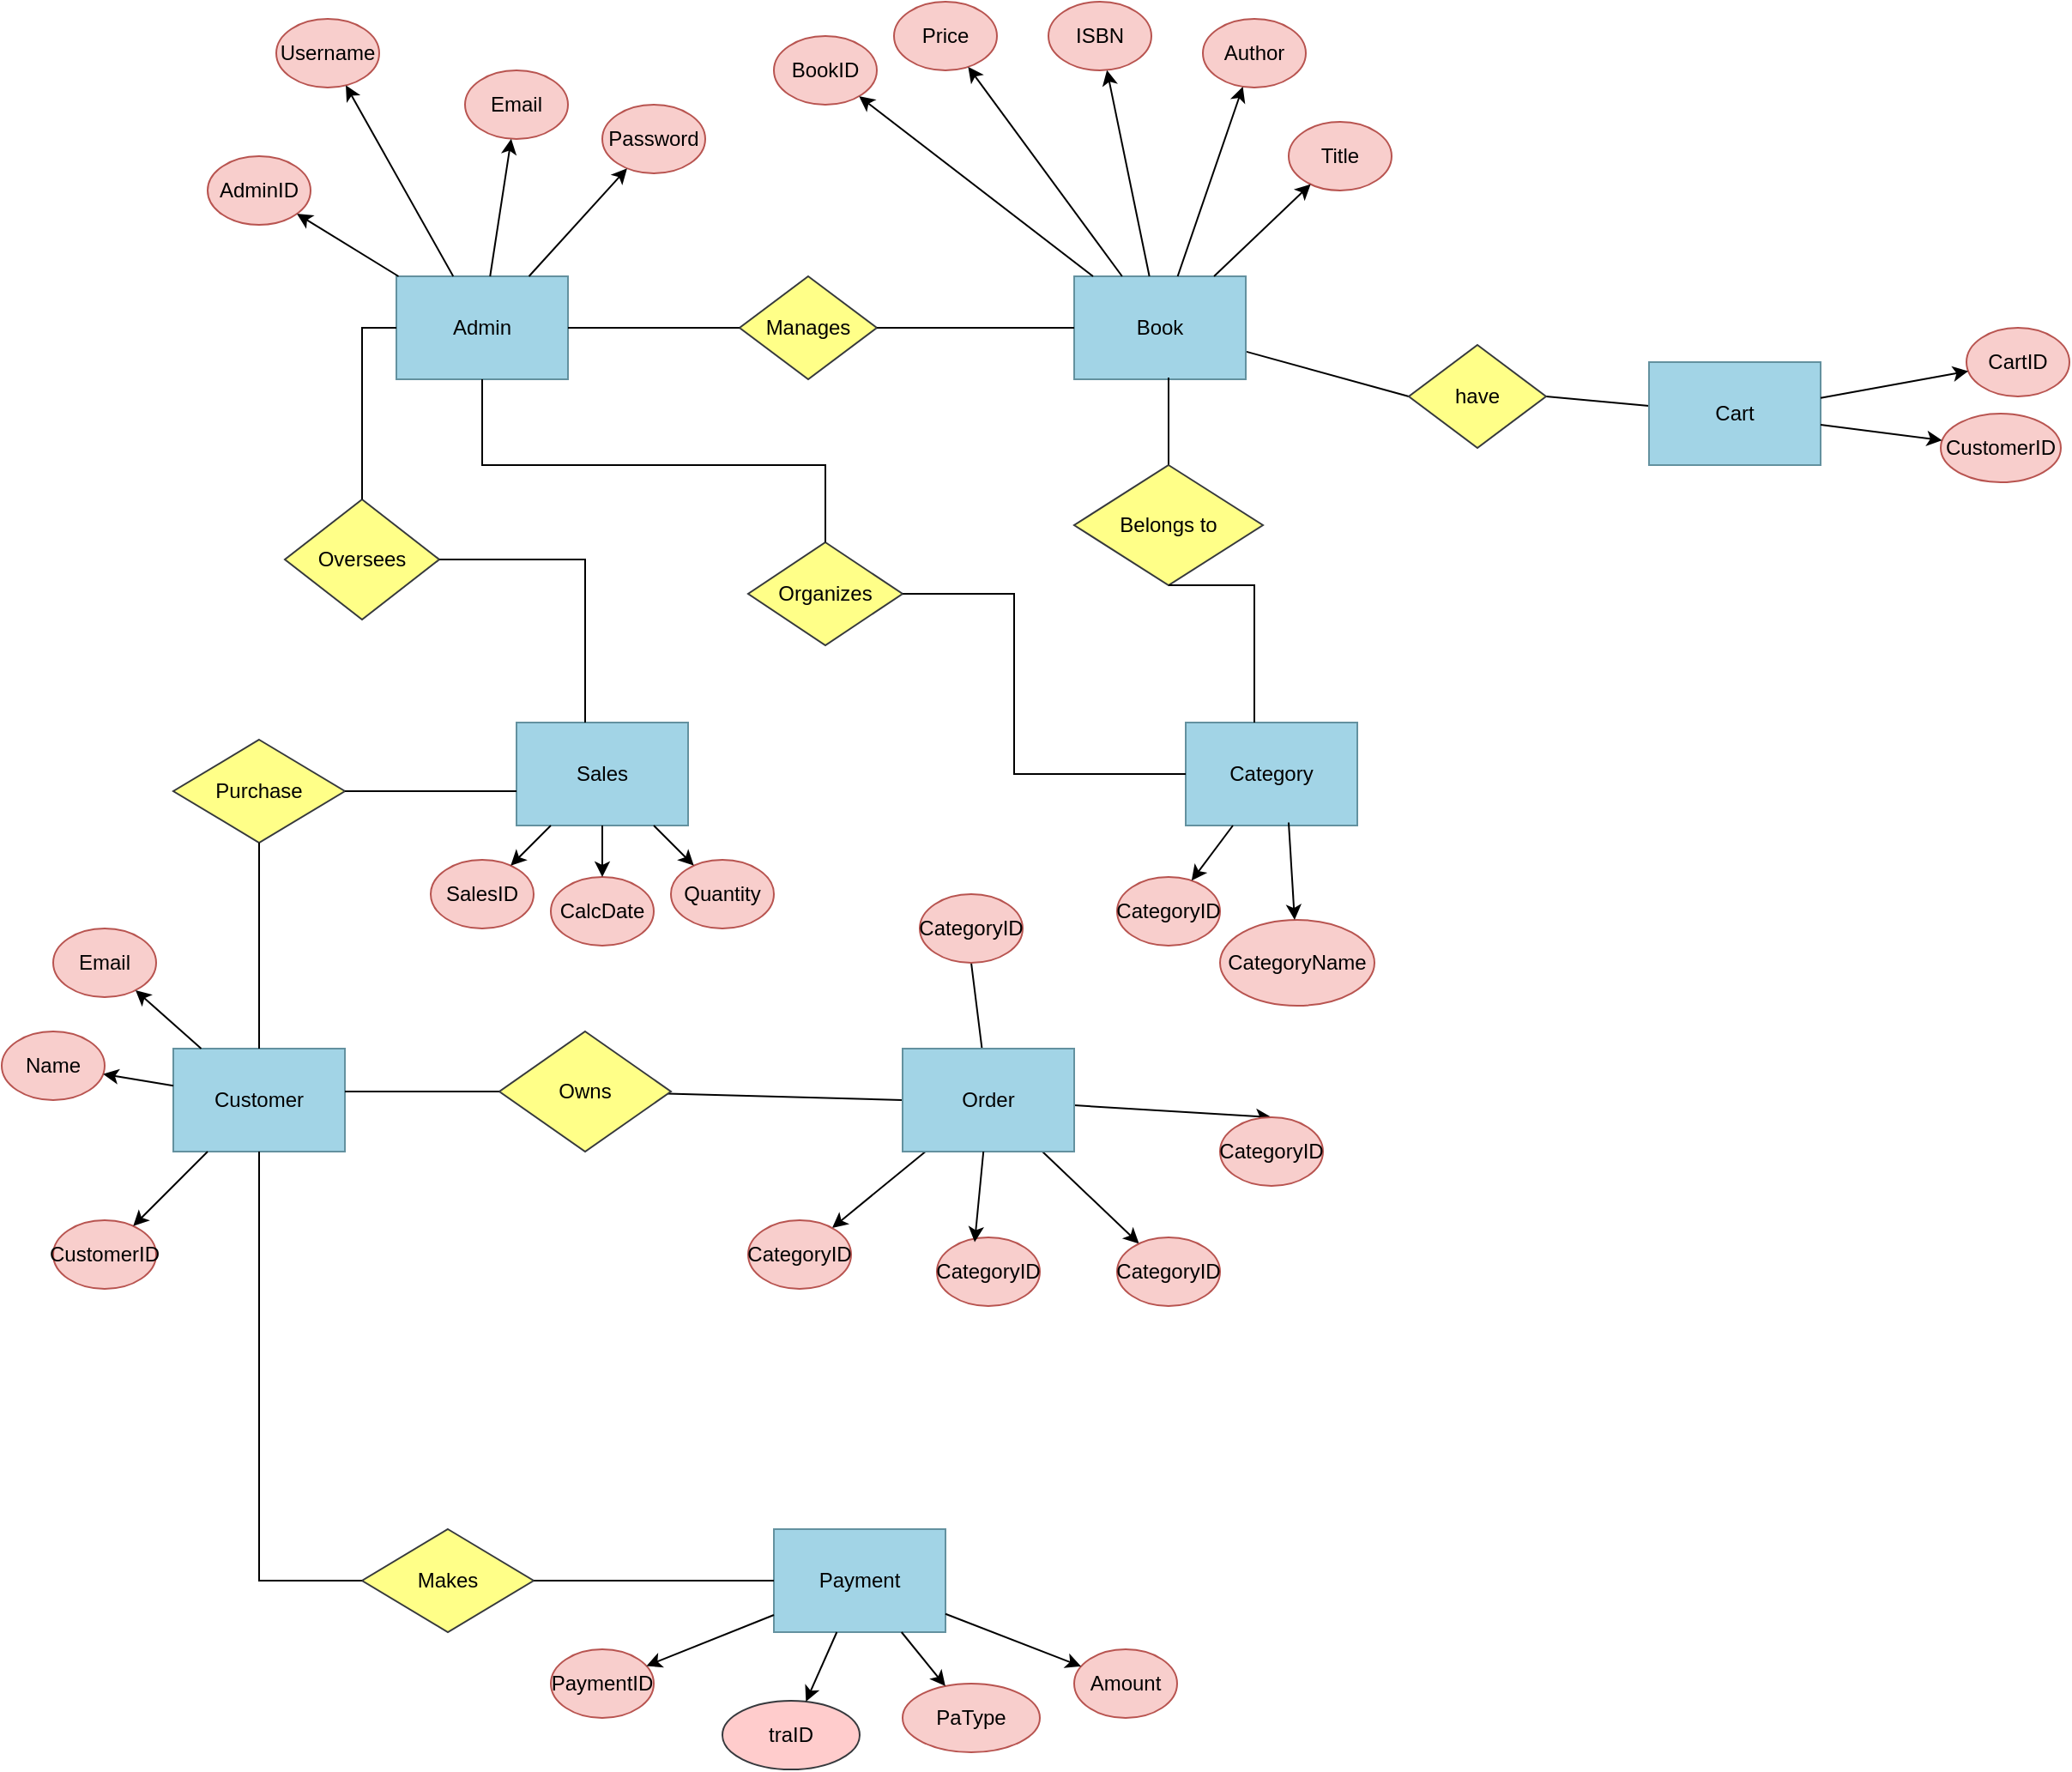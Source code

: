 <mxfile version="26.0.4">
  <diagram name="Page-1" id="3rhYrRMiB4eGqfflBsjG">
    <mxGraphModel dx="1181" dy="2136" grid="1" gridSize="10" guides="1" tooltips="1" connect="1" arrows="1" fold="1" page="1" pageScale="1" pageWidth="980" pageHeight="1390" math="0" shadow="0">
      <root>
        <mxCell id="0" />
        <mxCell id="1" parent="0" />
        <mxCell id="0rolewgUnkRtEiROL6Xr-1" value="Admin" style="rounded=0;whiteSpace=wrap;html=1;fillColor=#a2d4e6;strokeColor=#63919f;" parent="1" vertex="1">
          <mxGeometry x="450" y="-230" width="100" height="60" as="geometry" />
        </mxCell>
        <mxCell id="0rolewgUnkRtEiROL6Xr-2" value="AdminID" style="ellipse;whiteSpace=wrap;html=1;fillColor=#f8cecc;strokeColor=#b85450;" parent="1" vertex="1">
          <mxGeometry x="340" y="-300" width="60" height="40" as="geometry" />
        </mxCell>
        <mxCell id="0rolewgUnkRtEiROL6Xr-3" parent="1" source="0rolewgUnkRtEiROL6Xr-1" target="0rolewgUnkRtEiROL6Xr-2" edge="1">
          <mxGeometry relative="1" as="geometry" />
        </mxCell>
        <mxCell id="0rolewgUnkRtEiROL6Xr-4" value="Username" style="ellipse;whiteSpace=wrap;html=1;fillColor=#f8cecc;strokeColor=#b85450;" parent="1" vertex="1">
          <mxGeometry x="380" y="-380" width="60" height="40" as="geometry" />
        </mxCell>
        <mxCell id="0rolewgUnkRtEiROL6Xr-5" parent="1" source="0rolewgUnkRtEiROL6Xr-1" target="0rolewgUnkRtEiROL6Xr-4" edge="1">
          <mxGeometry relative="1" as="geometry" />
        </mxCell>
        <mxCell id="0rolewgUnkRtEiROL6Xr-6" value="Email" style="ellipse;whiteSpace=wrap;html=1;fillColor=#f8cecc;strokeColor=#b85450;" parent="1" vertex="1">
          <mxGeometry x="490" y="-350" width="60" height="40" as="geometry" />
        </mxCell>
        <mxCell id="0rolewgUnkRtEiROL6Xr-7" parent="1" source="0rolewgUnkRtEiROL6Xr-1" target="0rolewgUnkRtEiROL6Xr-6" edge="1">
          <mxGeometry relative="1" as="geometry" />
        </mxCell>
        <mxCell id="0rolewgUnkRtEiROL6Xr-8" value="Password" style="ellipse;whiteSpace=wrap;html=1;fillColor=#f8cecc;strokeColor=#b85450;" parent="1" vertex="1">
          <mxGeometry x="570" y="-330" width="60" height="40" as="geometry" />
        </mxCell>
        <mxCell id="0rolewgUnkRtEiROL6Xr-9" parent="1" source="0rolewgUnkRtEiROL6Xr-1" target="0rolewgUnkRtEiROL6Xr-8" edge="1">
          <mxGeometry relative="1" as="geometry" />
        </mxCell>
        <mxCell id="0rolewgUnkRtEiROL6Xr-10" value="Manages" style="rhombus;whiteSpace=wrap;html=1;fillColor=#ffff88;strokeColor=#36393d;" parent="1" vertex="1">
          <mxGeometry x="650" y="-230" width="80" height="60" as="geometry" />
        </mxCell>
        <mxCell id="0rolewgUnkRtEiROL6Xr-11" value="Category" style="rounded=0;whiteSpace=wrap;html=1;fillColor=#a2d4e6;strokeColor=#63919f;" parent="1" vertex="1">
          <mxGeometry x="910" y="30" width="100" height="60" as="geometry" />
        </mxCell>
        <mxCell id="0rolewgUnkRtEiROL6Xr-12" value="CategoryID" style="ellipse;whiteSpace=wrap;html=1;fillColor=#f8cecc;strokeColor=#b85450;" parent="1" vertex="1">
          <mxGeometry x="870" y="120" width="60" height="40" as="geometry" />
        </mxCell>
        <mxCell id="0rolewgUnkRtEiROL6Xr-13" parent="1" source="0rolewgUnkRtEiROL6Xr-11" target="0rolewgUnkRtEiROL6Xr-12" edge="1">
          <mxGeometry relative="1" as="geometry" />
        </mxCell>
        <mxCell id="0rolewgUnkRtEiROL6Xr-14" value="CategoryName" style="ellipse;whiteSpace=wrap;html=1;fillColor=#f8cecc;strokeColor=#b85450;" parent="1" vertex="1">
          <mxGeometry x="930" y="145" width="90" height="50" as="geometry" />
        </mxCell>
        <mxCell id="0rolewgUnkRtEiROL6Xr-15" style="exitX=0.6;exitY=0.971;exitDx=0;exitDy=0;exitPerimeter=0;" parent="1" source="0rolewgUnkRtEiROL6Xr-11" target="0rolewgUnkRtEiROL6Xr-14" edge="1">
          <mxGeometry relative="1" as="geometry">
            <mxPoint x="1000" y="211" as="sourcePoint" />
          </mxGeometry>
        </mxCell>
        <mxCell id="0gAxfDzyQAuVlfRYsMav-8" style="rounded=0;orthogonalLoop=1;jettySize=auto;html=1;entryX=0;entryY=0.5;entryDx=0;entryDy=0;endArrow=none;endFill=0;" edge="1" parent="1" source="0rolewgUnkRtEiROL6Xr-16" target="0gAxfDzyQAuVlfRYsMav-7">
          <mxGeometry relative="1" as="geometry" />
        </mxCell>
        <mxCell id="0rolewgUnkRtEiROL6Xr-16" value="Book" style="rounded=0;whiteSpace=wrap;html=1;fillColor=#a2d4e6;strokeColor=#63919f;" parent="1" vertex="1">
          <mxGeometry x="845" y="-230" width="100" height="60" as="geometry" />
        </mxCell>
        <mxCell id="0rolewgUnkRtEiROL6Xr-17" value="BookID" style="ellipse;whiteSpace=wrap;html=1;fillColor=#f8cecc;strokeColor=#b85450;" parent="1" vertex="1">
          <mxGeometry x="670" y="-370" width="60" height="40" as="geometry" />
        </mxCell>
        <mxCell id="0rolewgUnkRtEiROL6Xr-18" parent="1" source="0rolewgUnkRtEiROL6Xr-16" target="0rolewgUnkRtEiROL6Xr-17" edge="1">
          <mxGeometry relative="1" as="geometry" />
        </mxCell>
        <mxCell id="0rolewgUnkRtEiROL6Xr-19" value="Title" style="ellipse;whiteSpace=wrap;html=1;fillColor=#f8cecc;strokeColor=#b85450;" parent="1" vertex="1">
          <mxGeometry x="970" y="-320" width="60" height="40" as="geometry" />
        </mxCell>
        <mxCell id="0rolewgUnkRtEiROL6Xr-20" parent="1" source="0rolewgUnkRtEiROL6Xr-16" target="0rolewgUnkRtEiROL6Xr-19" edge="1">
          <mxGeometry relative="1" as="geometry" />
        </mxCell>
        <mxCell id="0rolewgUnkRtEiROL6Xr-21" value="ISBN" style="ellipse;whiteSpace=wrap;html=1;fillColor=#f8cecc;strokeColor=#b85450;" parent="1" vertex="1">
          <mxGeometry x="830" y="-390" width="60" height="40" as="geometry" />
        </mxCell>
        <mxCell id="0rolewgUnkRtEiROL6Xr-22" parent="1" source="0rolewgUnkRtEiROL6Xr-16" target="0rolewgUnkRtEiROL6Xr-21" edge="1">
          <mxGeometry relative="1" as="geometry" />
        </mxCell>
        <mxCell id="0rolewgUnkRtEiROL6Xr-23" value="Price" style="ellipse;whiteSpace=wrap;html=1;fillColor=#f8cecc;strokeColor=#b85450;" parent="1" vertex="1">
          <mxGeometry x="740" y="-390" width="60" height="40" as="geometry" />
        </mxCell>
        <mxCell id="0rolewgUnkRtEiROL6Xr-24" parent="1" source="0rolewgUnkRtEiROL6Xr-16" target="0rolewgUnkRtEiROL6Xr-23" edge="1">
          <mxGeometry relative="1" as="geometry" />
        </mxCell>
        <mxCell id="0rolewgUnkRtEiROL6Xr-25" value="Author" style="ellipse;whiteSpace=wrap;html=1;fillColor=#f8cecc;strokeColor=#b85450;" parent="1" vertex="1">
          <mxGeometry x="920" y="-380" width="60" height="40" as="geometry" />
        </mxCell>
        <mxCell id="0rolewgUnkRtEiROL6Xr-26" parent="1" source="0rolewgUnkRtEiROL6Xr-16" target="0rolewgUnkRtEiROL6Xr-25" edge="1">
          <mxGeometry relative="1" as="geometry" />
        </mxCell>
        <mxCell id="0rolewgUnkRtEiROL6Xr-27" value="Payment" style="rounded=0;whiteSpace=wrap;html=1;fillColor=#a2d4e6;strokeColor=#63919f;" parent="1" vertex="1">
          <mxGeometry x="670" y="500" width="100" height="60" as="geometry" />
        </mxCell>
        <mxCell id="0rolewgUnkRtEiROL6Xr-28" value="PaymentID" style="ellipse;whiteSpace=wrap;html=1;fillColor=#f8cecc;strokeColor=#b85450;" parent="1" vertex="1">
          <mxGeometry x="540" y="570" width="60" height="40" as="geometry" />
        </mxCell>
        <mxCell id="0rolewgUnkRtEiROL6Xr-29" parent="1" source="0rolewgUnkRtEiROL6Xr-27" target="0rolewgUnkRtEiROL6Xr-28" edge="1">
          <mxGeometry relative="1" as="geometry" />
        </mxCell>
        <mxCell id="0rolewgUnkRtEiROL6Xr-30" value="Amount" style="ellipse;whiteSpace=wrap;html=1;fillColor=#f8cecc;strokeColor=#b85450;" parent="1" vertex="1">
          <mxGeometry x="845" y="570" width="60" height="40" as="geometry" />
        </mxCell>
        <mxCell id="0rolewgUnkRtEiROL6Xr-31" parent="1" source="0rolewgUnkRtEiROL6Xr-27" target="0rolewgUnkRtEiROL6Xr-30" edge="1">
          <mxGeometry relative="1" as="geometry" />
        </mxCell>
        <mxCell id="0rolewgUnkRtEiROL6Xr-32" value="PaType" style="ellipse;whiteSpace=wrap;html=1;fillColor=#f8cecc;strokeColor=#b85450;" parent="1" vertex="1">
          <mxGeometry x="745" y="590" width="80" height="40" as="geometry" />
        </mxCell>
        <mxCell id="0rolewgUnkRtEiROL6Xr-33" parent="1" source="0rolewgUnkRtEiROL6Xr-27" target="0rolewgUnkRtEiROL6Xr-32" edge="1">
          <mxGeometry relative="1" as="geometry" />
        </mxCell>
        <mxCell id="0rolewgUnkRtEiROL6Xr-34" value="traID" style="ellipse;whiteSpace=wrap;html=1;fillColor=#ffcccc;strokeColor=#36393d;" parent="1" vertex="1">
          <mxGeometry x="640" y="600" width="80" height="40" as="geometry" />
        </mxCell>
        <mxCell id="0rolewgUnkRtEiROL6Xr-35" parent="1" source="0rolewgUnkRtEiROL6Xr-27" target="0rolewgUnkRtEiROL6Xr-34" edge="1">
          <mxGeometry relative="1" as="geometry" />
        </mxCell>
        <mxCell id="0rolewgUnkRtEiROL6Xr-41" value="Sales" style="rounded=0;whiteSpace=wrap;html=1;fillColor=#a2d4e6;strokeColor=#63919f;" parent="1" vertex="1">
          <mxGeometry x="520" y="30" width="100" height="60" as="geometry" />
        </mxCell>
        <mxCell id="0rolewgUnkRtEiROL6Xr-42" value="SalesID" style="ellipse;whiteSpace=wrap;html=1;fillColor=#f8cecc;strokeColor=#b85450;" parent="1" vertex="1">
          <mxGeometry x="470" y="110" width="60" height="40" as="geometry" />
        </mxCell>
        <mxCell id="0rolewgUnkRtEiROL6Xr-43" parent="1" source="0rolewgUnkRtEiROL6Xr-41" target="0rolewgUnkRtEiROL6Xr-42" edge="1">
          <mxGeometry relative="1" as="geometry" />
        </mxCell>
        <mxCell id="0rolewgUnkRtEiROL6Xr-44" value="Quantity" style="ellipse;whiteSpace=wrap;html=1;fillColor=#f8cecc;strokeColor=#b85450;" parent="1" vertex="1">
          <mxGeometry x="610" y="110" width="60" height="40" as="geometry" />
        </mxCell>
        <mxCell id="0rolewgUnkRtEiROL6Xr-45" parent="1" source="0rolewgUnkRtEiROL6Xr-41" target="0rolewgUnkRtEiROL6Xr-44" edge="1">
          <mxGeometry relative="1" as="geometry" />
        </mxCell>
        <mxCell id="0rolewgUnkRtEiROL6Xr-46" value="CalcDate" style="ellipse;whiteSpace=wrap;html=1;fillColor=#f8cecc;strokeColor=#b85450;" parent="1" vertex="1">
          <mxGeometry x="540" y="120" width="60" height="40" as="geometry" />
        </mxCell>
        <mxCell id="0rolewgUnkRtEiROL6Xr-47" parent="1" source="0rolewgUnkRtEiROL6Xr-41" target="0rolewgUnkRtEiROL6Xr-46" edge="1">
          <mxGeometry relative="1" as="geometry" />
        </mxCell>
        <mxCell id="0rolewgUnkRtEiROL6Xr-48" value="Customer" style="rounded=0;whiteSpace=wrap;html=1;fillColor=#a2d4e6;strokeColor=#63919f;" parent="1" vertex="1">
          <mxGeometry x="320" y="220" width="100" height="60" as="geometry" />
        </mxCell>
        <mxCell id="0rolewgUnkRtEiROL6Xr-49" value="CustomerID" style="ellipse;whiteSpace=wrap;html=1;fillColor=#f8cecc;strokeColor=#b85450;" parent="1" vertex="1">
          <mxGeometry x="250" y="320" width="60" height="40" as="geometry" />
        </mxCell>
        <mxCell id="0rolewgUnkRtEiROL6Xr-50" parent="1" source="0rolewgUnkRtEiROL6Xr-48" target="0rolewgUnkRtEiROL6Xr-49" edge="1">
          <mxGeometry relative="1" as="geometry" />
        </mxCell>
        <mxCell id="0rolewgUnkRtEiROL6Xr-51" value="Name" style="ellipse;whiteSpace=wrap;html=1;fillColor=#f8cecc;strokeColor=#b85450;" parent="1" vertex="1">
          <mxGeometry x="220" y="210" width="60" height="40" as="geometry" />
        </mxCell>
        <mxCell id="0rolewgUnkRtEiROL6Xr-52" parent="1" source="0rolewgUnkRtEiROL6Xr-48" target="0rolewgUnkRtEiROL6Xr-51" edge="1">
          <mxGeometry relative="1" as="geometry" />
        </mxCell>
        <mxCell id="0rolewgUnkRtEiROL6Xr-53" value="Email" style="ellipse;whiteSpace=wrap;html=1;fillColor=#f8cecc;strokeColor=#b85450;" parent="1" vertex="1">
          <mxGeometry x="250" y="150" width="60" height="40" as="geometry" />
        </mxCell>
        <mxCell id="0rolewgUnkRtEiROL6Xr-54" parent="1" source="0rolewgUnkRtEiROL6Xr-48" target="0rolewgUnkRtEiROL6Xr-53" edge="1">
          <mxGeometry relative="1" as="geometry" />
        </mxCell>
        <mxCell id="0rolewgUnkRtEiROL6Xr-55" value="" style="endArrow=none;html=1;rounded=0;" parent="1" edge="1">
          <mxGeometry width="50" height="50" relative="1" as="geometry">
            <mxPoint x="900" y="-120" as="sourcePoint" />
            <mxPoint x="900" y="-171" as="targetPoint" />
          </mxGeometry>
        </mxCell>
        <mxCell id="0rolewgUnkRtEiROL6Xr-56" value="" style="rhombus;whiteSpace=wrap;html=1;fillColor=#ffff88;strokeColor=#36393d;" parent="1" vertex="1">
          <mxGeometry x="845" y="-120" width="110" height="70" as="geometry" />
        </mxCell>
        <mxCell id="0rolewgUnkRtEiROL6Xr-57" value="" style="endArrow=none;html=1;rounded=0;exitX=0.4;exitY=0;exitDx=0;exitDy=0;exitPerimeter=0;" parent="1" source="0rolewgUnkRtEiROL6Xr-11" edge="1">
          <mxGeometry width="50" height="50" relative="1" as="geometry">
            <mxPoint x="530" y="-20" as="sourcePoint" />
            <mxPoint x="900" y="-50" as="targetPoint" />
            <Array as="points">
              <mxPoint x="950" y="-50" />
            </Array>
          </mxGeometry>
        </mxCell>
        <mxCell id="0rolewgUnkRtEiROL6Xr-58" value="Belongs to" style="text;html=1;align=center;verticalAlign=middle;whiteSpace=wrap;rounded=0;fillColor=none;strokeColor=none;glass=0;gradientColor=none;" parent="1" vertex="1">
          <mxGeometry x="870" y="-100" width="60" height="30" as="geometry" />
        </mxCell>
        <mxCell id="0gAxfDzyQAuVlfRYsMav-15" style="rounded=0;orthogonalLoop=1;jettySize=auto;html=1;entryX=0;entryY=0.5;entryDx=0;entryDy=0;endArrow=none;endFill=0;" edge="1" parent="1" source="0rolewgUnkRtEiROL6Xr-59" target="0gAxfDzyQAuVlfRYsMav-11">
          <mxGeometry relative="1" as="geometry">
            <mxPoint x="740" y="245" as="targetPoint" />
          </mxGeometry>
        </mxCell>
        <mxCell id="0rolewgUnkRtEiROL6Xr-59" value="" style="rhombus;whiteSpace=wrap;html=1;fillColor=#ffff88;strokeColor=#36393d;" parent="1" vertex="1">
          <mxGeometry x="510" y="210" width="100" height="70" as="geometry" />
        </mxCell>
        <mxCell id="0rolewgUnkRtEiROL6Xr-60" value="Owns" style="text;html=1;align=center;verticalAlign=middle;whiteSpace=wrap;rounded=0;" parent="1" vertex="1">
          <mxGeometry x="530" y="230" width="60" height="30" as="geometry" />
        </mxCell>
        <mxCell id="0rolewgUnkRtEiROL6Xr-61" value="" style="endArrow=none;html=1;rounded=0;entryX=0;entryY=0.5;entryDx=0;entryDy=0;exitX=1;exitY=0.5;exitDx=0;exitDy=0;" parent="1" source="0rolewgUnkRtEiROL6Xr-10" target="0rolewgUnkRtEiROL6Xr-16" edge="1">
          <mxGeometry width="50" height="50" relative="1" as="geometry">
            <mxPoint x="390" y="-160" as="sourcePoint" />
            <mxPoint x="440" y="-210" as="targetPoint" />
          </mxGeometry>
        </mxCell>
        <mxCell id="0rolewgUnkRtEiROL6Xr-62" value="" style="endArrow=none;html=1;rounded=0;entryX=1;entryY=0.5;entryDx=0;entryDy=0;exitX=0;exitY=0.5;exitDx=0;exitDy=0;" parent="1" source="0rolewgUnkRtEiROL6Xr-10" target="0rolewgUnkRtEiROL6Xr-1" edge="1">
          <mxGeometry width="50" height="50" relative="1" as="geometry">
            <mxPoint x="480" y="-200" as="sourcePoint" />
            <mxPoint x="430" y="-250" as="targetPoint" />
            <Array as="points">
              <mxPoint x="590" y="-200" />
            </Array>
          </mxGeometry>
        </mxCell>
        <mxCell id="0rolewgUnkRtEiROL6Xr-64" value="" style="endArrow=none;html=1;rounded=0;entryX=0;entryY=0.5;entryDx=0;entryDy=0;" parent="1" target="0rolewgUnkRtEiROL6Xr-59" edge="1">
          <mxGeometry width="50" height="50" relative="1" as="geometry">
            <mxPoint x="420" y="245" as="sourcePoint" />
            <mxPoint x="510" y="110" as="targetPoint" />
          </mxGeometry>
        </mxCell>
        <mxCell id="0rolewgUnkRtEiROL6Xr-69" value="" style="rhombus;whiteSpace=wrap;html=1;fillColor=#ffff88;strokeColor=#36393d;" parent="1" vertex="1">
          <mxGeometry x="385" y="-100" width="90" height="70" as="geometry" />
        </mxCell>
        <mxCell id="0rolewgUnkRtEiROL6Xr-70" value="Oversees" style="text;html=1;align=center;verticalAlign=middle;whiteSpace=wrap;rounded=0;" parent="1" vertex="1">
          <mxGeometry x="400" y="-80" width="60" height="30" as="geometry" />
        </mxCell>
        <mxCell id="0rolewgUnkRtEiROL6Xr-71" value="" style="endArrow=none;html=1;rounded=0;entryX=0;entryY=0.5;entryDx=0;entryDy=0;exitX=0.5;exitY=0;exitDx=0;exitDy=0;" parent="1" source="0rolewgUnkRtEiROL6Xr-69" target="0rolewgUnkRtEiROL6Xr-1" edge="1">
          <mxGeometry width="50" height="50" relative="1" as="geometry">
            <mxPoint x="540" y="50" as="sourcePoint" />
            <mxPoint x="590" as="targetPoint" />
            <Array as="points">
              <mxPoint x="430" y="-200" />
            </Array>
          </mxGeometry>
        </mxCell>
        <mxCell id="0rolewgUnkRtEiROL6Xr-72" value="" style="endArrow=none;html=1;rounded=0;entryX=1;entryY=0.5;entryDx=0;entryDy=0;exitX=0.4;exitY=0;exitDx=0;exitDy=0;exitPerimeter=0;" parent="1" source="0rolewgUnkRtEiROL6Xr-41" target="0rolewgUnkRtEiROL6Xr-69" edge="1">
          <mxGeometry width="50" height="50" relative="1" as="geometry">
            <mxPoint x="560" y="40" as="sourcePoint" />
            <mxPoint x="570" y="-10" as="targetPoint" />
            <Array as="points">
              <mxPoint x="560" y="-65" />
            </Array>
          </mxGeometry>
        </mxCell>
        <mxCell id="0rolewgUnkRtEiROL6Xr-77" value="" style="rhombus;whiteSpace=wrap;html=1;fillColor=#ffff88;strokeColor=#36393d;" parent="1" vertex="1">
          <mxGeometry x="320" y="40" width="100" height="60" as="geometry" />
        </mxCell>
        <mxCell id="0rolewgUnkRtEiROL6Xr-78" value="" style="endArrow=none;html=1;rounded=0;exitX=1;exitY=0.5;exitDx=0;exitDy=0;" parent="1" source="0rolewgUnkRtEiROL6Xr-77" edge="1">
          <mxGeometry width="50" height="50" relative="1" as="geometry">
            <mxPoint x="730" y="120" as="sourcePoint" />
            <mxPoint x="520" y="70" as="targetPoint" />
          </mxGeometry>
        </mxCell>
        <mxCell id="0rolewgUnkRtEiROL6Xr-79" value="" style="endArrow=none;html=1;rounded=0;exitX=0.5;exitY=0;exitDx=0;exitDy=0;entryX=0.5;entryY=1;entryDx=0;entryDy=0;" parent="1" source="0rolewgUnkRtEiROL6Xr-48" target="0rolewgUnkRtEiROL6Xr-77" edge="1">
          <mxGeometry width="50" height="50" relative="1" as="geometry">
            <mxPoint x="730" y="120" as="sourcePoint" />
            <mxPoint x="780" y="70" as="targetPoint" />
          </mxGeometry>
        </mxCell>
        <mxCell id="0rolewgUnkRtEiROL6Xr-80" value="Purchase" style="text;html=1;align=center;verticalAlign=middle;whiteSpace=wrap;rounded=0;" parent="1" vertex="1">
          <mxGeometry x="340" y="55" width="60" height="30" as="geometry" />
        </mxCell>
        <mxCell id="0rolewgUnkRtEiROL6Xr-81" value="" style="rhombus;whiteSpace=wrap;html=1;fillColor=#ffff88;strokeColor=#36393d;" parent="1" vertex="1">
          <mxGeometry x="430" y="500" width="100" height="60" as="geometry" />
        </mxCell>
        <mxCell id="0rolewgUnkRtEiROL6Xr-82" value="Makes" style="text;html=1;align=center;verticalAlign=middle;whiteSpace=wrap;rounded=0;" parent="1" vertex="1">
          <mxGeometry x="450" y="515" width="60" height="30" as="geometry" />
        </mxCell>
        <mxCell id="0rolewgUnkRtEiROL6Xr-83" value="" style="endArrow=none;html=1;rounded=0;entryX=0;entryY=0.5;entryDx=0;entryDy=0;exitX=1;exitY=0.5;exitDx=0;exitDy=0;" parent="1" source="0rolewgUnkRtEiROL6Xr-81" target="0rolewgUnkRtEiROL6Xr-27" edge="1">
          <mxGeometry width="50" height="50" relative="1" as="geometry">
            <mxPoint x="610" y="420" as="sourcePoint" />
            <mxPoint x="660" y="370" as="targetPoint" />
          </mxGeometry>
        </mxCell>
        <mxCell id="0rolewgUnkRtEiROL6Xr-84" value="" style="endArrow=none;html=1;rounded=0;exitX=0.5;exitY=1;exitDx=0;exitDy=0;entryX=0;entryY=0.5;entryDx=0;entryDy=0;" parent="1" source="0rolewgUnkRtEiROL6Xr-48" target="0rolewgUnkRtEiROL6Xr-81" edge="1">
          <mxGeometry width="50" height="50" relative="1" as="geometry">
            <mxPoint x="610" y="420" as="sourcePoint" />
            <mxPoint x="660" y="370" as="targetPoint" />
            <Array as="points">
              <mxPoint x="370" y="530" />
            </Array>
          </mxGeometry>
        </mxCell>
        <mxCell id="0rolewgUnkRtEiROL6Xr-85" value="" style="rhombus;whiteSpace=wrap;html=1;fillColor=#ffff88;strokeColor=#36393d;" parent="1" vertex="1">
          <mxGeometry x="655" y="-75" width="90" height="60" as="geometry" />
        </mxCell>
        <mxCell id="0rolewgUnkRtEiROL6Xr-86" value="" style="endArrow=none;html=1;rounded=0;entryX=1;entryY=0.5;entryDx=0;entryDy=0;exitX=0;exitY=0.5;exitDx=0;exitDy=0;" parent="1" source="0rolewgUnkRtEiROL6Xr-11" target="0rolewgUnkRtEiROL6Xr-85" edge="1">
          <mxGeometry width="50" height="50" relative="1" as="geometry">
            <mxPoint x="760" y="140" as="sourcePoint" />
            <mxPoint x="810" y="90" as="targetPoint" />
            <Array as="points">
              <mxPoint x="810" y="60" />
              <mxPoint x="810" y="-45" />
            </Array>
          </mxGeometry>
        </mxCell>
        <mxCell id="0rolewgUnkRtEiROL6Xr-87" value="" style="endArrow=none;html=1;rounded=0;exitX=0.5;exitY=1;exitDx=0;exitDy=0;entryX=0.5;entryY=0;entryDx=0;entryDy=0;" parent="1" source="0rolewgUnkRtEiROL6Xr-1" target="0rolewgUnkRtEiROL6Xr-85" edge="1">
          <mxGeometry width="50" height="50" relative="1" as="geometry">
            <mxPoint x="750" y="190" as="sourcePoint" />
            <mxPoint x="700" y="-120" as="targetPoint" />
            <Array as="points">
              <mxPoint x="500" y="-120" />
              <mxPoint x="700" y="-120" />
            </Array>
          </mxGeometry>
        </mxCell>
        <mxCell id="0rolewgUnkRtEiROL6Xr-88" value="Organizes" style="text;html=1;align=center;verticalAlign=middle;whiteSpace=wrap;rounded=0;" parent="1" vertex="1">
          <mxGeometry x="670" y="-60" width="60" height="30" as="geometry" />
        </mxCell>
        <mxCell id="0gAxfDzyQAuVlfRYsMav-9" style="rounded=0;orthogonalLoop=1;jettySize=auto;html=1;entryX=1;entryY=0.5;entryDx=0;entryDy=0;curved=1;strokeColor=default;endArrow=none;endFill=0;" edge="1" parent="1" source="0gAxfDzyQAuVlfRYsMav-1" target="0gAxfDzyQAuVlfRYsMav-7">
          <mxGeometry relative="1" as="geometry" />
        </mxCell>
        <mxCell id="0gAxfDzyQAuVlfRYsMav-1" value="Cart" style="rounded=0;whiteSpace=wrap;html=1;fillColor=#a2d4e6;strokeColor=#63919f;" vertex="1" parent="1">
          <mxGeometry x="1180" y="-180" width="100" height="60" as="geometry" />
        </mxCell>
        <mxCell id="0gAxfDzyQAuVlfRYsMav-2" value="CartID" style="ellipse;whiteSpace=wrap;html=1;fillColor=#f8cecc;strokeColor=#b85450;" vertex="1" parent="1">
          <mxGeometry x="1365" y="-200" width="60" height="40" as="geometry" />
        </mxCell>
        <mxCell id="0gAxfDzyQAuVlfRYsMav-3" edge="1" parent="1" source="0gAxfDzyQAuVlfRYsMav-1" target="0gAxfDzyQAuVlfRYsMav-2">
          <mxGeometry relative="1" as="geometry" />
        </mxCell>
        <mxCell id="0gAxfDzyQAuVlfRYsMav-4" value="CustomerID" style="ellipse;whiteSpace=wrap;html=1;fillColor=#f8cecc;strokeColor=#b85450;" vertex="1" parent="1">
          <mxGeometry x="1350" y="-150" width="70" height="40" as="geometry" />
        </mxCell>
        <mxCell id="0gAxfDzyQAuVlfRYsMav-5" edge="1" parent="1" source="0gAxfDzyQAuVlfRYsMav-1" target="0gAxfDzyQAuVlfRYsMav-4">
          <mxGeometry relative="1" as="geometry" />
        </mxCell>
        <mxCell id="0gAxfDzyQAuVlfRYsMav-7" value="have" style="rhombus;whiteSpace=wrap;html=1;fillColor=#ffff88;strokeColor=#36393d;" vertex="1" parent="1">
          <mxGeometry x="1040" y="-190" width="80" height="60" as="geometry" />
        </mxCell>
        <mxCell id="0gAxfDzyQAuVlfRYsMav-24" style="rounded=0;orthogonalLoop=1;jettySize=auto;html=1;" edge="1" parent="1" source="0gAxfDzyQAuVlfRYsMav-11" target="0gAxfDzyQAuVlfRYsMav-22">
          <mxGeometry relative="1" as="geometry" />
        </mxCell>
        <mxCell id="0gAxfDzyQAuVlfRYsMav-26" style="rounded=0;orthogonalLoop=1;jettySize=auto;html=1;" edge="1" parent="1" source="0gAxfDzyQAuVlfRYsMav-11" target="0gAxfDzyQAuVlfRYsMav-21">
          <mxGeometry relative="1" as="geometry" />
        </mxCell>
        <mxCell id="0gAxfDzyQAuVlfRYsMav-27" style="rounded=0;orthogonalLoop=1;jettySize=auto;html=1;entryX=0.5;entryY=0;entryDx=0;entryDy=0;" edge="1" parent="1" source="0gAxfDzyQAuVlfRYsMav-11" target="0gAxfDzyQAuVlfRYsMav-20">
          <mxGeometry relative="1" as="geometry" />
        </mxCell>
        <mxCell id="0gAxfDzyQAuVlfRYsMav-28" style="rounded=0;orthogonalLoop=1;jettySize=auto;html=1;entryX=0.5;entryY=1;entryDx=0;entryDy=0;endArrow=none;endFill=0;" edge="1" parent="1" source="0gAxfDzyQAuVlfRYsMav-11" target="0gAxfDzyQAuVlfRYsMav-18">
          <mxGeometry relative="1" as="geometry" />
        </mxCell>
        <mxCell id="0gAxfDzyQAuVlfRYsMav-11" value="Order" style="rounded=0;whiteSpace=wrap;html=1;fillColor=#a2d4e6;strokeColor=#63919f;" vertex="1" parent="1">
          <mxGeometry x="745" y="220" width="100" height="60" as="geometry" />
        </mxCell>
        <mxCell id="0gAxfDzyQAuVlfRYsMav-18" value="CategoryID" style="ellipse;whiteSpace=wrap;html=1;fillColor=#f8cecc;strokeColor=#b85450;" vertex="1" parent="1">
          <mxGeometry x="755" y="130" width="60" height="40" as="geometry" />
        </mxCell>
        <mxCell id="0gAxfDzyQAuVlfRYsMav-19" value="CategoryID" style="ellipse;whiteSpace=wrap;html=1;fillColor=#f8cecc;strokeColor=#b85450;" vertex="1" parent="1">
          <mxGeometry x="765" y="330" width="60" height="40" as="geometry" />
        </mxCell>
        <mxCell id="0gAxfDzyQAuVlfRYsMav-20" value="CategoryID" style="ellipse;whiteSpace=wrap;html=1;fillColor=#f8cecc;strokeColor=#b85450;" vertex="1" parent="1">
          <mxGeometry x="930" y="260" width="60" height="40" as="geometry" />
        </mxCell>
        <mxCell id="0gAxfDzyQAuVlfRYsMav-21" value="CategoryID" style="ellipse;whiteSpace=wrap;html=1;fillColor=#f8cecc;strokeColor=#b85450;" vertex="1" parent="1">
          <mxGeometry x="870" y="330" width="60" height="40" as="geometry" />
        </mxCell>
        <mxCell id="0gAxfDzyQAuVlfRYsMav-22" value="CategoryID" style="ellipse;whiteSpace=wrap;html=1;fillColor=#f8cecc;strokeColor=#b85450;" vertex="1" parent="1">
          <mxGeometry x="655" y="320" width="60" height="40" as="geometry" />
        </mxCell>
        <mxCell id="0gAxfDzyQAuVlfRYsMav-25" style="rounded=0;orthogonalLoop=1;jettySize=auto;html=1;entryX=0.367;entryY=0.068;entryDx=0;entryDy=0;entryPerimeter=0;" edge="1" parent="1" source="0gAxfDzyQAuVlfRYsMav-11" target="0gAxfDzyQAuVlfRYsMav-19">
          <mxGeometry relative="1" as="geometry" />
        </mxCell>
      </root>
    </mxGraphModel>
  </diagram>
</mxfile>
